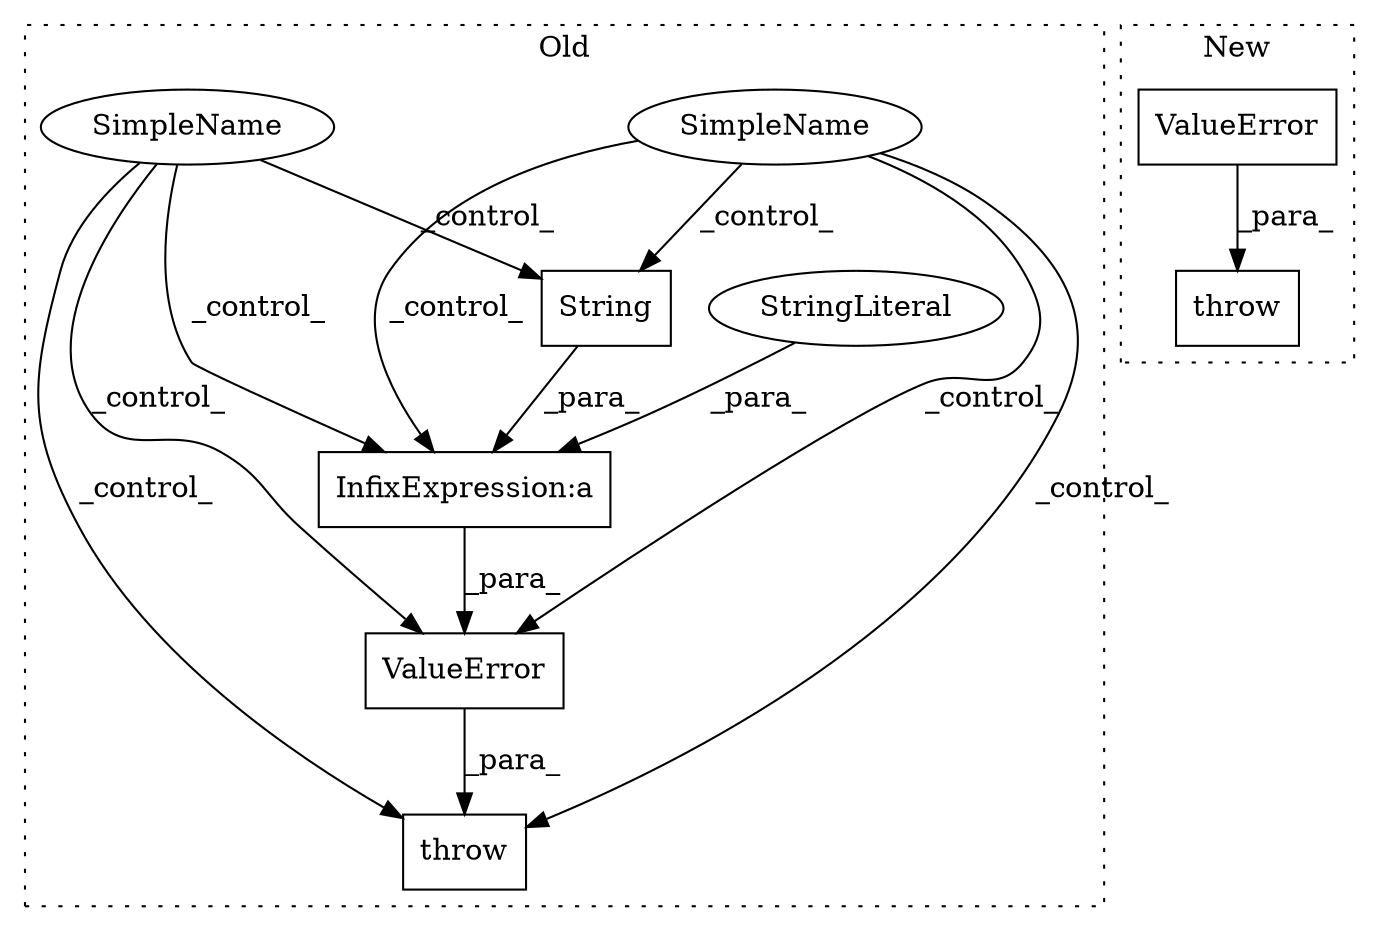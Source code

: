 digraph G {
subgraph cluster0 {
1 [label="String" a="32" s="3244,3257" l="7,1" shape="box"];
4 [label="InfixExpression:a" a="27" s="3241" l="3" shape="box"];
5 [label="StringLiteral" a="45" s="3209" l="32" shape="ellipse"];
6 [label="throw" a="53" s="3192" l="6" shape="box"];
7 [label="ValueError" a="32" s="3198,3258" l="11,1" shape="box"];
8 [label="SimpleName" a="42" s="" l="" shape="ellipse"];
9 [label="SimpleName" a="42" s="" l="" shape="ellipse"];
label = "Old";
style="dotted";
}
subgraph cluster1 {
2 [label="ValueError" a="32" s="2136,2221" l="11,2" shape="box"];
3 [label="throw" a="53" s="2130" l="6" shape="box"];
label = "New";
style="dotted";
}
1 -> 4 [label="_para_"];
2 -> 3 [label="_para_"];
4 -> 7 [label="_para_"];
5 -> 4 [label="_para_"];
7 -> 6 [label="_para_"];
8 -> 6 [label="_control_"];
8 -> 7 [label="_control_"];
8 -> 1 [label="_control_"];
8 -> 4 [label="_control_"];
9 -> 7 [label="_control_"];
9 -> 4 [label="_control_"];
9 -> 6 [label="_control_"];
9 -> 1 [label="_control_"];
}